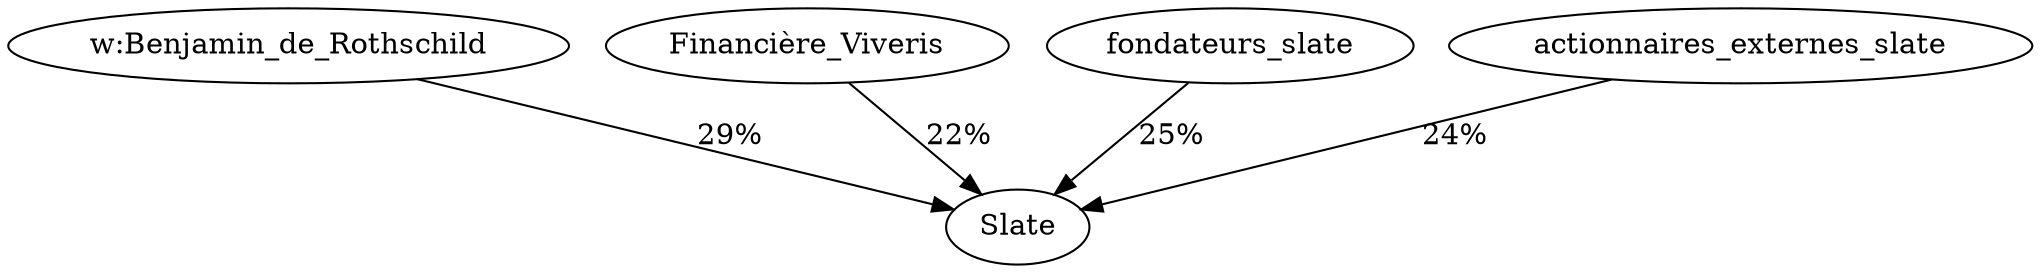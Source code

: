 digraph G {
  "w:Benjamin_de_Rothschild" -> "Slate" [label="29%"];
  "Financière_Viveris" -> "Slate" [label="22%"];
  "fondateurs_slate" -> "Slate" [label="25%"];
  "actionnaires_externes_slate" -> "Slate" [label="24%"];
}